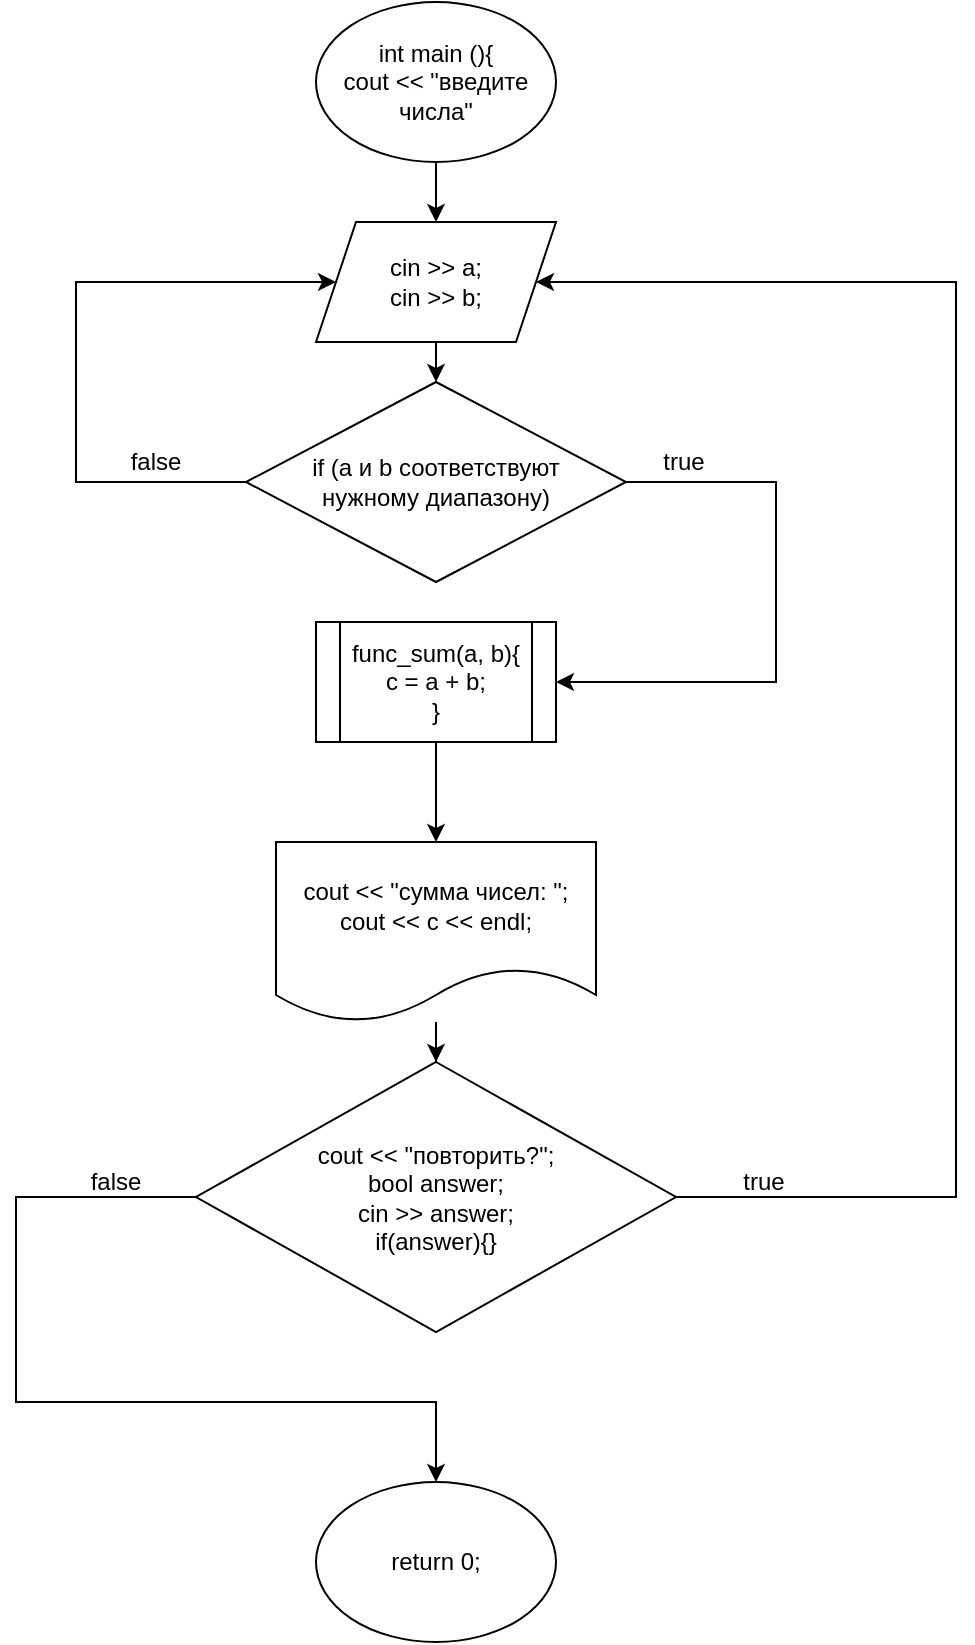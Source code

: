 <mxfile version="14.6.13" type="device"><diagram id="UaCbRp_6eoOGeSsuFEmE" name="Страница 1"><mxGraphModel dx="1086" dy="806" grid="1" gridSize="10" guides="1" tooltips="1" connect="1" arrows="1" fold="1" page="1" pageScale="1" pageWidth="827" pageHeight="1169" math="0" shadow="0"><root><mxCell id="0"/><mxCell id="1" parent="0"/><mxCell id="Qx3bePOzPmm-FWVorqQb-8" style="edgeStyle=orthogonalEdgeStyle;rounded=0;orthogonalLoop=1;jettySize=auto;html=1;exitX=0.5;exitY=1;exitDx=0;exitDy=0;entryX=0.5;entryY=0;entryDx=0;entryDy=0;" edge="1" parent="1" source="Qx3bePOzPmm-FWVorqQb-1" target="Qx3bePOzPmm-FWVorqQb-2"><mxGeometry relative="1" as="geometry"/></mxCell><mxCell id="Qx3bePOzPmm-FWVorqQb-1" value="int main (){&lt;br&gt;cout &amp;lt;&amp;lt; &quot;введите числа&quot;" style="ellipse;whiteSpace=wrap;html=1;" vertex="1" parent="1"><mxGeometry x="250" y="10" width="120" height="80" as="geometry"/></mxCell><mxCell id="Qx3bePOzPmm-FWVorqQb-9" style="edgeStyle=orthogonalEdgeStyle;rounded=0;orthogonalLoop=1;jettySize=auto;html=1;exitX=0.5;exitY=1;exitDx=0;exitDy=0;entryX=0.5;entryY=0;entryDx=0;entryDy=0;" edge="1" parent="1" source="Qx3bePOzPmm-FWVorqQb-2" target="Qx3bePOzPmm-FWVorqQb-3"><mxGeometry relative="1" as="geometry"/></mxCell><mxCell id="Qx3bePOzPmm-FWVorqQb-2" value="cin &amp;gt;&amp;gt; a;&lt;br&gt;cin &amp;gt;&amp;gt; b;" style="shape=parallelogram;perimeter=parallelogramPerimeter;whiteSpace=wrap;html=1;fixedSize=1;" vertex="1" parent="1"><mxGeometry x="250" y="120" width="120" height="60" as="geometry"/></mxCell><mxCell id="Qx3bePOzPmm-FWVorqQb-10" style="edgeStyle=orthogonalEdgeStyle;rounded=0;orthogonalLoop=1;jettySize=auto;html=1;exitX=1;exitY=0.5;exitDx=0;exitDy=0;entryX=1;entryY=0.5;entryDx=0;entryDy=0;" edge="1" parent="1" source="Qx3bePOzPmm-FWVorqQb-3" target="Qx3bePOzPmm-FWVorqQb-4"><mxGeometry relative="1" as="geometry"><Array as="points"><mxPoint x="480" y="250"/><mxPoint x="480" y="350"/></Array></mxGeometry></mxCell><mxCell id="Qx3bePOzPmm-FWVorqQb-12" style="edgeStyle=orthogonalEdgeStyle;rounded=0;orthogonalLoop=1;jettySize=auto;html=1;exitX=0;exitY=0.5;exitDx=0;exitDy=0;entryX=0;entryY=0.5;entryDx=0;entryDy=0;" edge="1" parent="1" source="Qx3bePOzPmm-FWVorqQb-3" target="Qx3bePOzPmm-FWVorqQb-2"><mxGeometry relative="1" as="geometry"><Array as="points"><mxPoint x="130" y="250"/><mxPoint x="130" y="150"/></Array></mxGeometry></mxCell><mxCell id="Qx3bePOzPmm-FWVorqQb-3" value="if (a и b соответствуют &lt;br&gt;нужному диапазону)" style="rhombus;whiteSpace=wrap;html=1;" vertex="1" parent="1"><mxGeometry x="215" y="200" width="190" height="100" as="geometry"/></mxCell><mxCell id="Qx3bePOzPmm-FWVorqQb-13" style="edgeStyle=orthogonalEdgeStyle;rounded=0;orthogonalLoop=1;jettySize=auto;html=1;exitX=0.5;exitY=1;exitDx=0;exitDy=0;entryX=0.5;entryY=0;entryDx=0;entryDy=0;" edge="1" parent="1" source="Qx3bePOzPmm-FWVorqQb-4" target="Qx3bePOzPmm-FWVorqQb-5"><mxGeometry relative="1" as="geometry"/></mxCell><mxCell id="Qx3bePOzPmm-FWVorqQb-4" value="func_sum(a, b){&lt;br&gt;c = a + b;&lt;br&gt;}" style="shape=process;whiteSpace=wrap;html=1;backgroundOutline=1;" vertex="1" parent="1"><mxGeometry x="250" y="320" width="120" height="60" as="geometry"/></mxCell><mxCell id="Qx3bePOzPmm-FWVorqQb-17" style="edgeStyle=orthogonalEdgeStyle;rounded=0;orthogonalLoop=1;jettySize=auto;html=1;" edge="1" parent="1" source="Qx3bePOzPmm-FWVorqQb-5" target="Qx3bePOzPmm-FWVorqQb-15"><mxGeometry relative="1" as="geometry"/></mxCell><mxCell id="Qx3bePOzPmm-FWVorqQb-5" value="cout &amp;lt;&amp;lt; &quot;сумма чисел: &quot;;&lt;br&gt;cout &amp;lt;&amp;lt; c &amp;lt;&amp;lt; endl;" style="shape=document;whiteSpace=wrap;html=1;boundedLbl=1;" vertex="1" parent="1"><mxGeometry x="230" y="430" width="160" height="90" as="geometry"/></mxCell><mxCell id="Qx3bePOzPmm-FWVorqQb-6" value="return 0;" style="ellipse;whiteSpace=wrap;html=1;" vertex="1" parent="1"><mxGeometry x="250" y="750" width="120" height="80" as="geometry"/></mxCell><mxCell id="Qx3bePOzPmm-FWVorqQb-18" style="edgeStyle=orthogonalEdgeStyle;rounded=0;orthogonalLoop=1;jettySize=auto;html=1;entryX=1;entryY=0.5;entryDx=0;entryDy=0;" edge="1" parent="1" source="Qx3bePOzPmm-FWVorqQb-15" target="Qx3bePOzPmm-FWVorqQb-2"><mxGeometry relative="1" as="geometry"><Array as="points"><mxPoint x="570" y="608"/><mxPoint x="570" y="150"/></Array></mxGeometry></mxCell><mxCell id="Qx3bePOzPmm-FWVorqQb-19" style="edgeStyle=orthogonalEdgeStyle;rounded=0;orthogonalLoop=1;jettySize=auto;html=1;entryX=0.5;entryY=0;entryDx=0;entryDy=0;" edge="1" parent="1" source="Qx3bePOzPmm-FWVorqQb-15" target="Qx3bePOzPmm-FWVorqQb-6"><mxGeometry relative="1" as="geometry"><mxPoint x="190" y="680" as="targetPoint"/><Array as="points"><mxPoint x="100" y="608"/><mxPoint x="100" y="710"/><mxPoint x="310" y="710"/></Array></mxGeometry></mxCell><mxCell id="Qx3bePOzPmm-FWVorqQb-15" value="cout &amp;lt;&amp;lt; &quot;повторить?&quot;;&lt;br&gt;bool answer;&lt;br&gt;cin &amp;gt;&amp;gt; answer;&lt;br&gt;if(answer){}" style="rhombus;whiteSpace=wrap;html=1;" vertex="1" parent="1"><mxGeometry x="190" y="540" width="240" height="135" as="geometry"/></mxCell><mxCell id="Qx3bePOzPmm-FWVorqQb-20" value="true" style="text;html=1;strokeColor=none;fillColor=none;align=center;verticalAlign=middle;whiteSpace=wrap;rounded=0;" vertex="1" parent="1"><mxGeometry x="414" y="230" width="40" height="20" as="geometry"/></mxCell><mxCell id="Qx3bePOzPmm-FWVorqQb-21" value="false" style="text;html=1;strokeColor=none;fillColor=none;align=center;verticalAlign=middle;whiteSpace=wrap;rounded=0;" vertex="1" parent="1"><mxGeometry x="150" y="230" width="40" height="20" as="geometry"/></mxCell><mxCell id="Qx3bePOzPmm-FWVorqQb-22" value="true" style="text;html=1;strokeColor=none;fillColor=none;align=center;verticalAlign=middle;whiteSpace=wrap;rounded=0;" vertex="1" parent="1"><mxGeometry x="454" y="590" width="40" height="20" as="geometry"/></mxCell><mxCell id="Qx3bePOzPmm-FWVorqQb-23" value="false" style="text;html=1;strokeColor=none;fillColor=none;align=center;verticalAlign=middle;whiteSpace=wrap;rounded=0;" vertex="1" parent="1"><mxGeometry x="130" y="590" width="40" height="20" as="geometry"/></mxCell></root></mxGraphModel></diagram></mxfile>